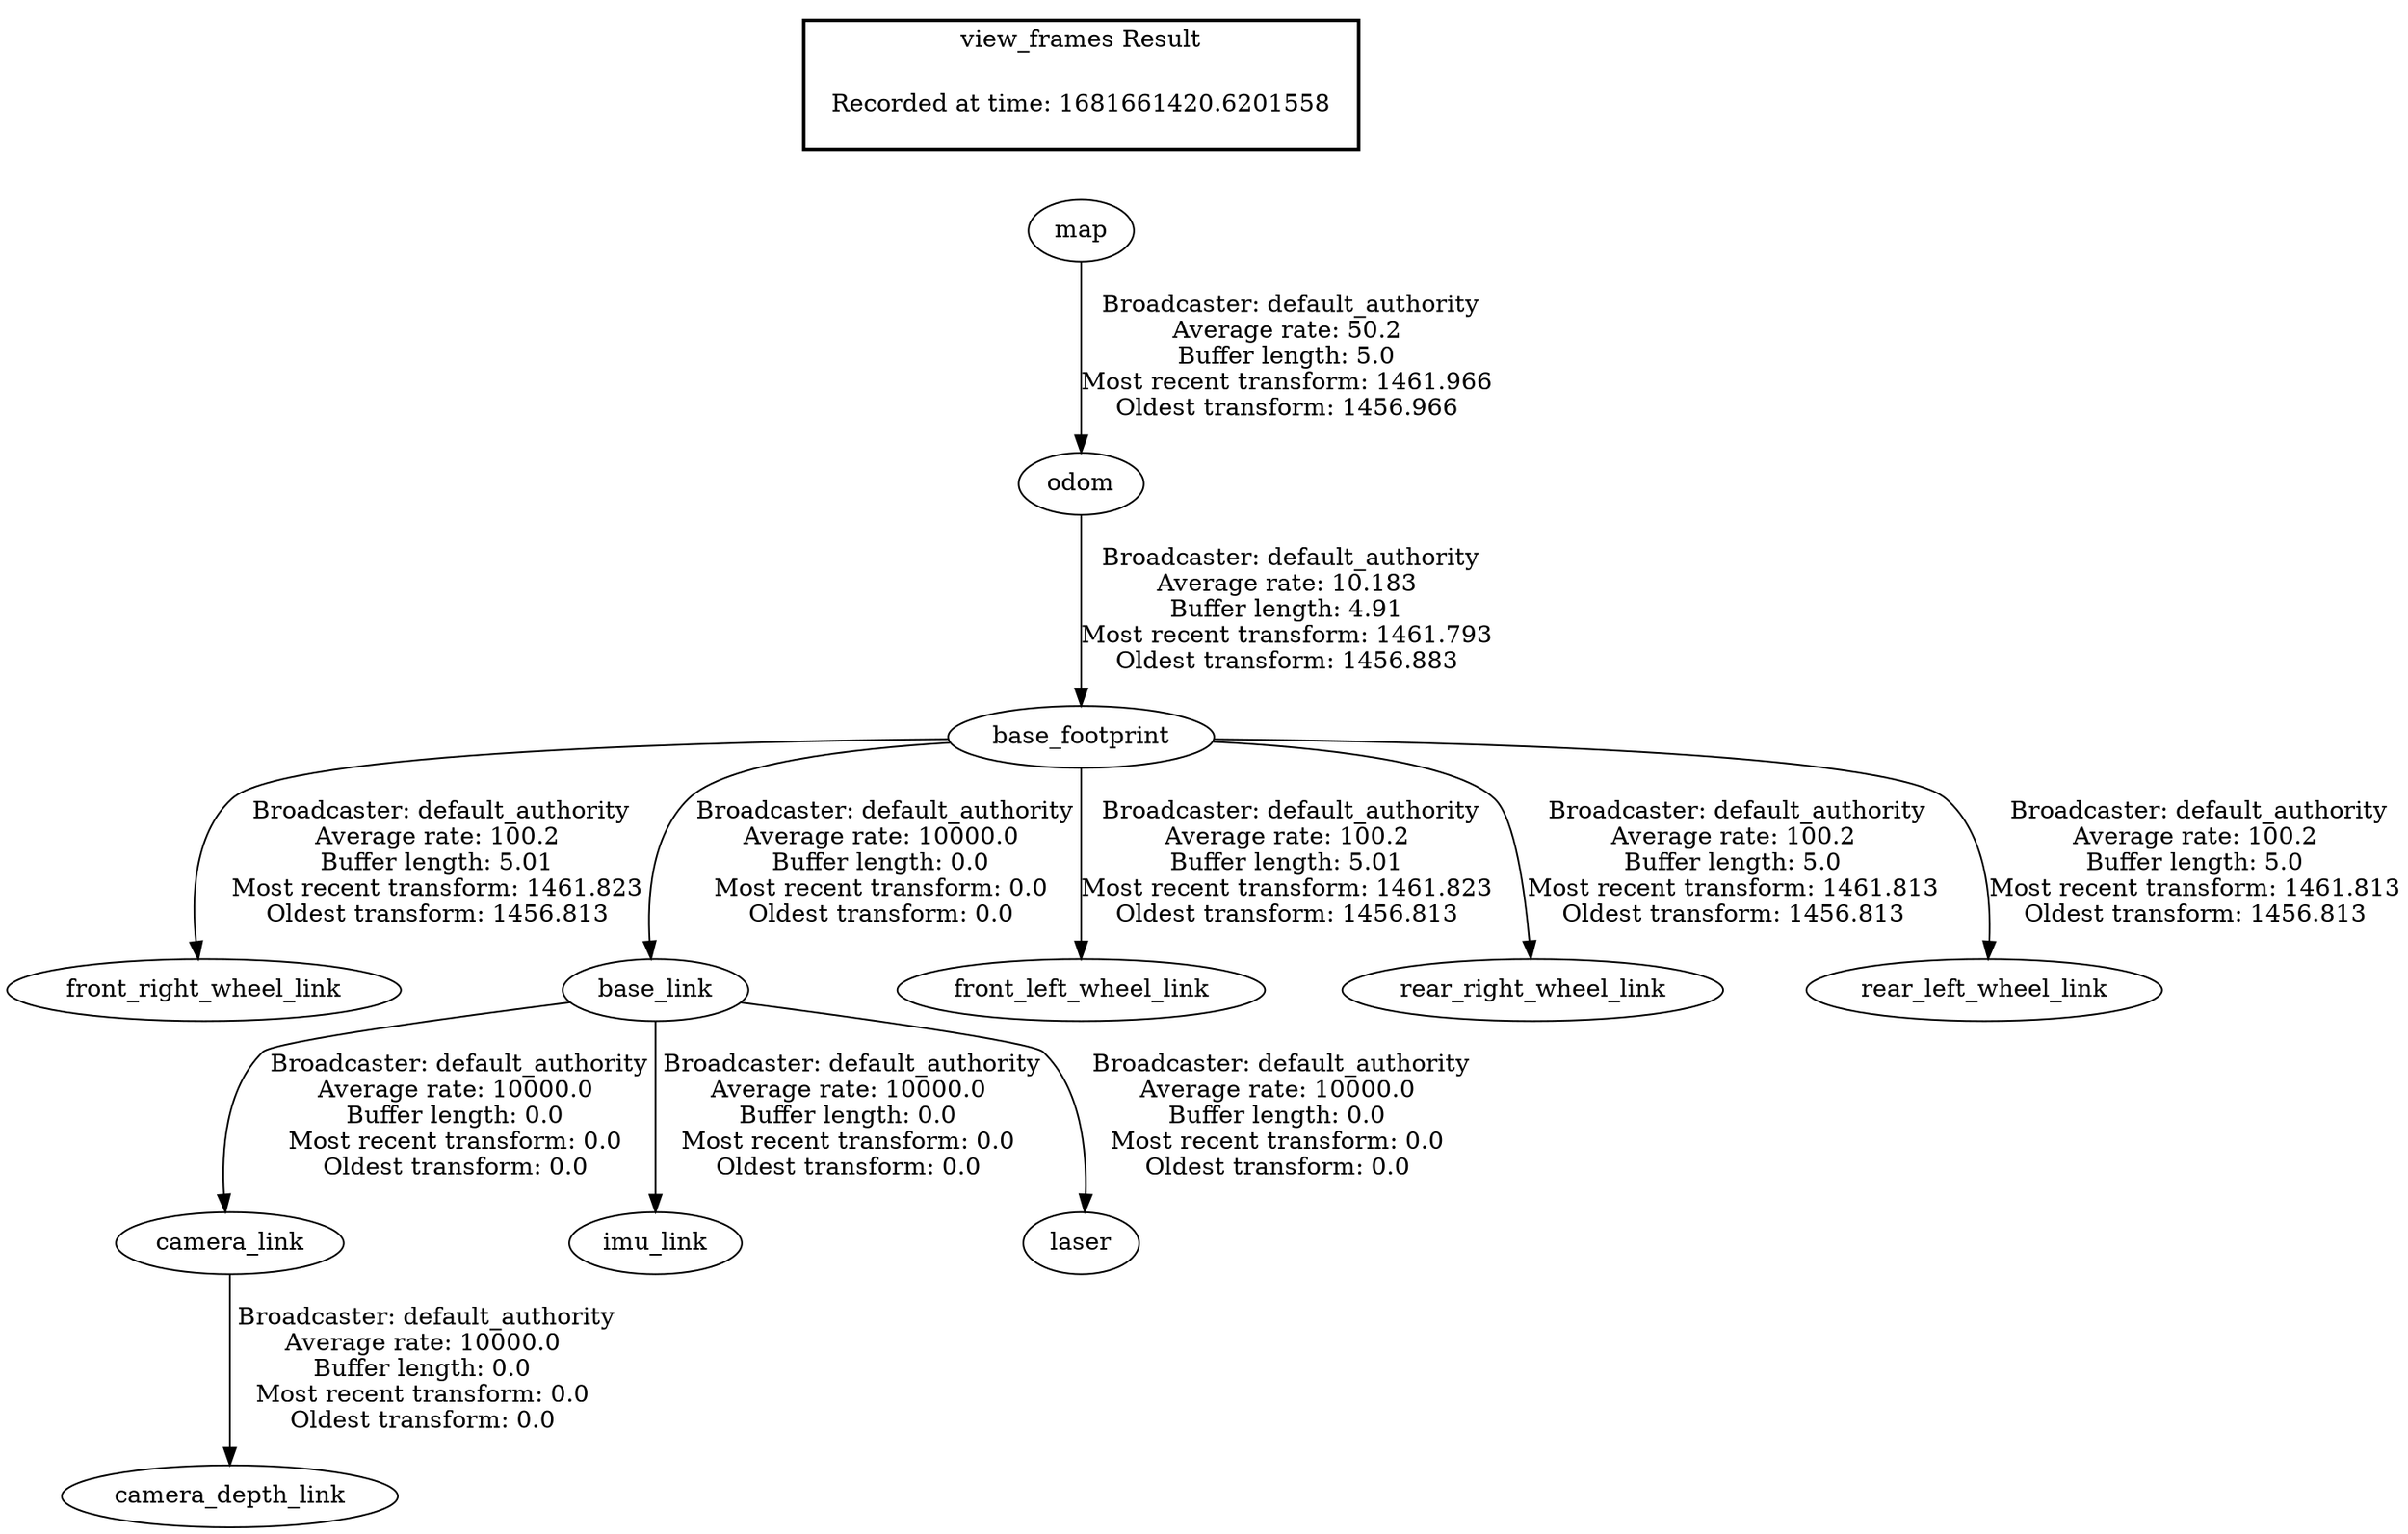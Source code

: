 digraph G {
"base_footprint" -> "front_right_wheel_link"[label=" Broadcaster: default_authority\nAverage rate: 100.2\nBuffer length: 5.01\nMost recent transform: 1461.823\nOldest transform: 1456.813\n"];
"odom" -> "base_footprint"[label=" Broadcaster: default_authority\nAverage rate: 10.183\nBuffer length: 4.91\nMost recent transform: 1461.793\nOldest transform: 1456.883\n"];
"base_footprint" -> "base_link"[label=" Broadcaster: default_authority\nAverage rate: 10000.0\nBuffer length: 0.0\nMost recent transform: 0.0\nOldest transform: 0.0\n"];
"camera_link" -> "camera_depth_link"[label=" Broadcaster: default_authority\nAverage rate: 10000.0\nBuffer length: 0.0\nMost recent transform: 0.0\nOldest transform: 0.0\n"];
"base_link" -> "camera_link"[label=" Broadcaster: default_authority\nAverage rate: 10000.0\nBuffer length: 0.0\nMost recent transform: 0.0\nOldest transform: 0.0\n"];
"base_link" -> "imu_link"[label=" Broadcaster: default_authority\nAverage rate: 10000.0\nBuffer length: 0.0\nMost recent transform: 0.0\nOldest transform: 0.0\n"];
"base_link" -> "laser"[label=" Broadcaster: default_authority\nAverage rate: 10000.0\nBuffer length: 0.0\nMost recent transform: 0.0\nOldest transform: 0.0\n"];
"base_footprint" -> "front_left_wheel_link"[label=" Broadcaster: default_authority\nAverage rate: 100.2\nBuffer length: 5.01\nMost recent transform: 1461.823\nOldest transform: 1456.813\n"];
"base_footprint" -> "rear_right_wheel_link"[label=" Broadcaster: default_authority\nAverage rate: 100.2\nBuffer length: 5.0\nMost recent transform: 1461.813\nOldest transform: 1456.813\n"];
"base_footprint" -> "rear_left_wheel_link"[label=" Broadcaster: default_authority\nAverage rate: 100.2\nBuffer length: 5.0\nMost recent transform: 1461.813\nOldest transform: 1456.813\n"];
"map" -> "odom"[label=" Broadcaster: default_authority\nAverage rate: 50.2\nBuffer length: 5.0\nMost recent transform: 1461.966\nOldest transform: 1456.966\n"];
edge [style=invis];
 subgraph cluster_legend { style=bold; color=black; label ="view_frames Result";
"Recorded at time: 1681661420.6201558"[ shape=plaintext ] ;
}->"map";
}